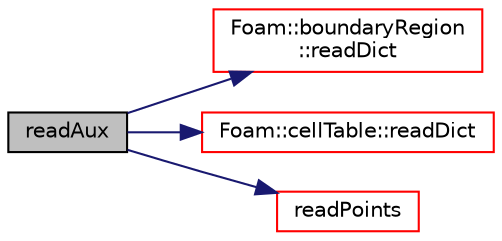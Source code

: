digraph "readAux"
{
  bgcolor="transparent";
  edge [fontname="Helvetica",fontsize="10",labelfontname="Helvetica",labelfontsize="10"];
  node [fontname="Helvetica",fontsize="10",shape=record];
  rankdir="LR";
  Node1 [label="readAux",height=0.2,width=0.4,color="black", fillcolor="grey75", style="filled", fontcolor="black"];
  Node1 -> Node2 [color="midnightblue",fontsize="10",style="solid",fontname="Helvetica"];
  Node2 [label="Foam::boundaryRegion\l::readDict",height=0.2,width=0.4,color="red",URL="$a00152.html#ac54ace7467d79653dee278077fb187b6",tooltip="Read constant/boundaryRegion. "];
  Node1 -> Node3 [color="midnightblue",fontsize="10",style="solid",fontname="Helvetica"];
  Node3 [label="Foam::cellTable::readDict",height=0.2,width=0.4,color="red",URL="$a00235.html#a57e56444a03a71b0673d869fbbf5bcc7",tooltip="Read constant/cellTable. "];
  Node1 -> Node4 [color="midnightblue",fontsize="10",style="solid",fontname="Helvetica"];
  Node4 [label="readPoints",height=0.2,width=0.4,color="red",URL="$a02519.html#ac1489cb5b82a59c9fd17448d67891ea0",tooltip="Read points from file. "];
}
